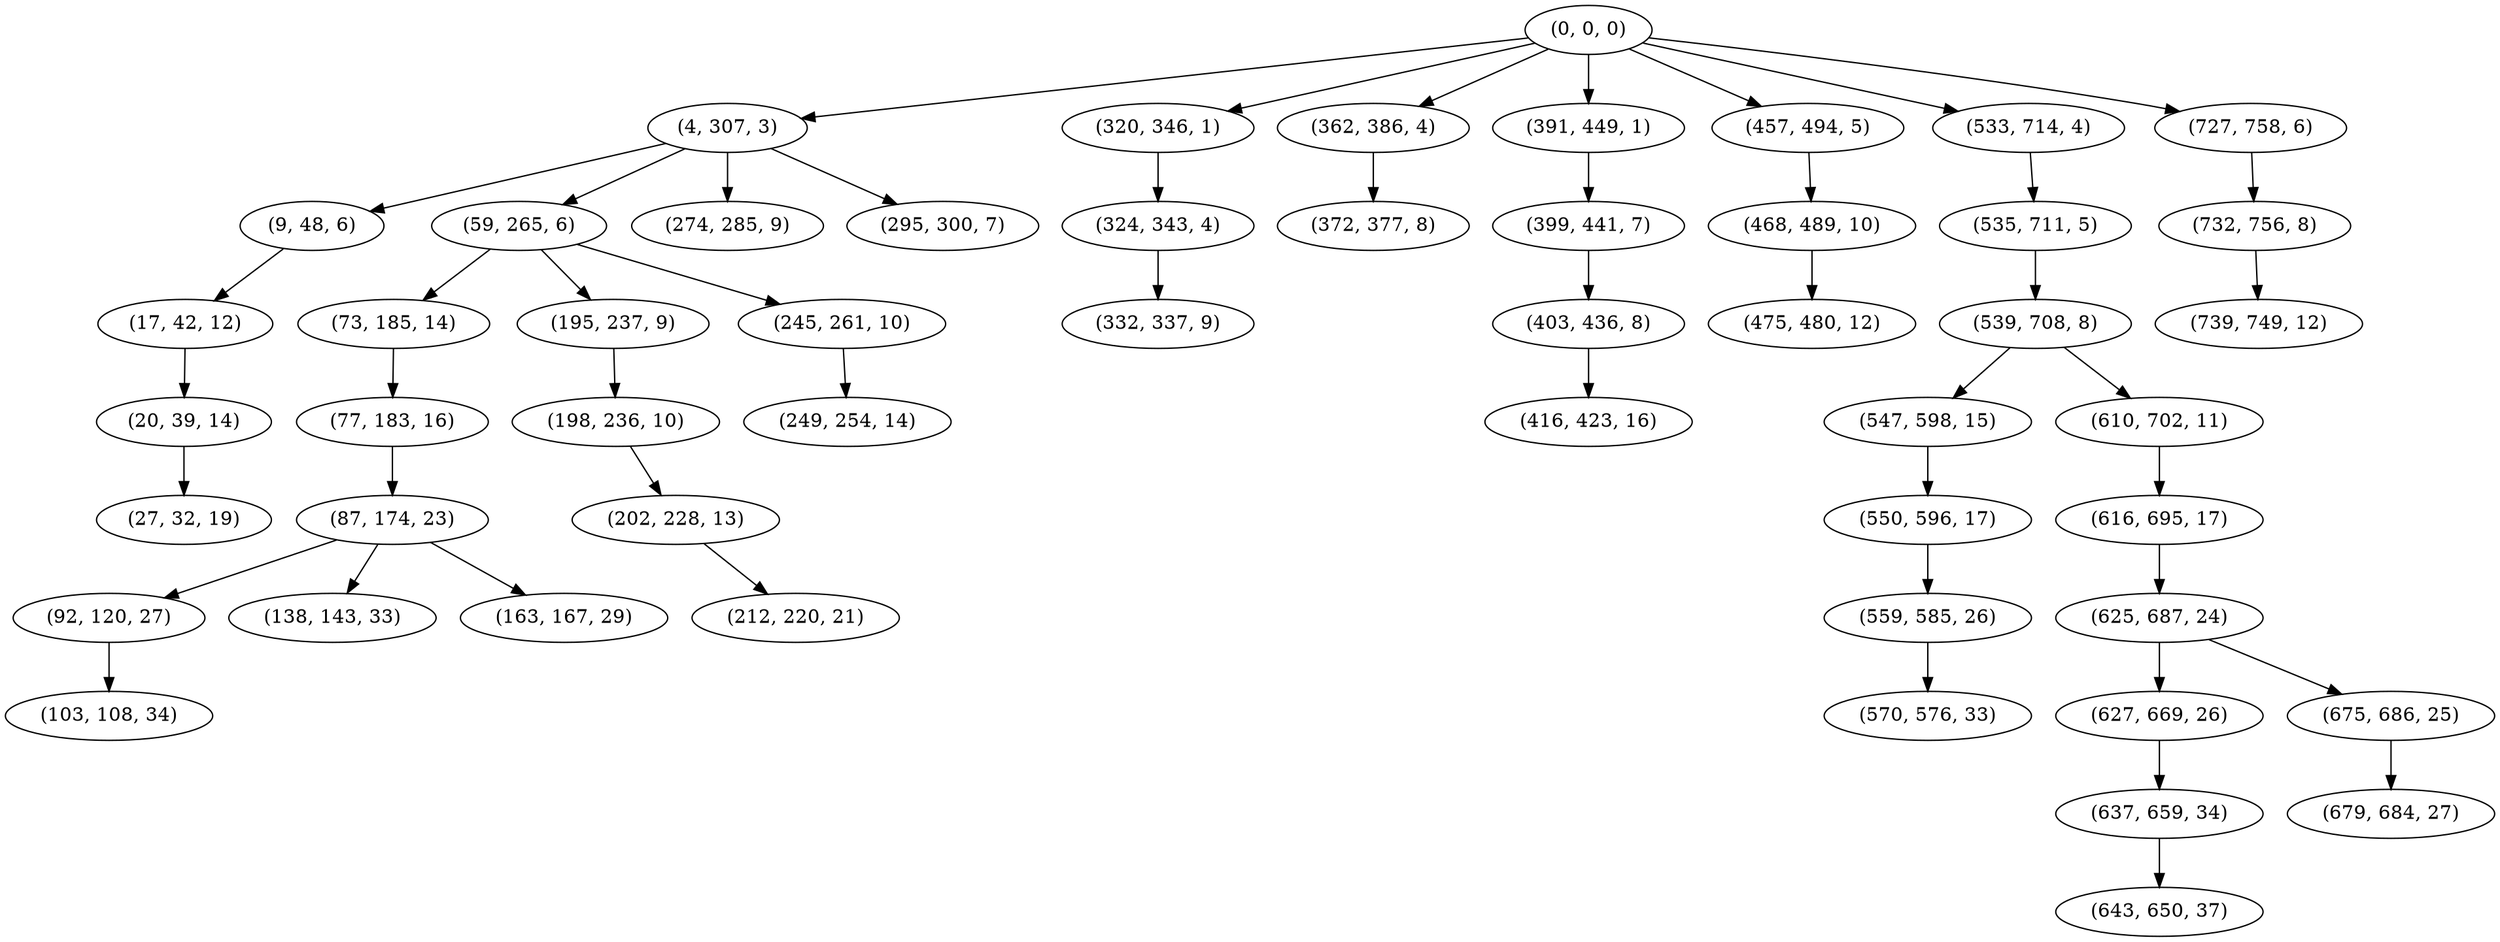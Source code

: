 digraph tree {
    "(0, 0, 0)";
    "(4, 307, 3)";
    "(9, 48, 6)";
    "(17, 42, 12)";
    "(20, 39, 14)";
    "(27, 32, 19)";
    "(59, 265, 6)";
    "(73, 185, 14)";
    "(77, 183, 16)";
    "(87, 174, 23)";
    "(92, 120, 27)";
    "(103, 108, 34)";
    "(138, 143, 33)";
    "(163, 167, 29)";
    "(195, 237, 9)";
    "(198, 236, 10)";
    "(202, 228, 13)";
    "(212, 220, 21)";
    "(245, 261, 10)";
    "(249, 254, 14)";
    "(274, 285, 9)";
    "(295, 300, 7)";
    "(320, 346, 1)";
    "(324, 343, 4)";
    "(332, 337, 9)";
    "(362, 386, 4)";
    "(372, 377, 8)";
    "(391, 449, 1)";
    "(399, 441, 7)";
    "(403, 436, 8)";
    "(416, 423, 16)";
    "(457, 494, 5)";
    "(468, 489, 10)";
    "(475, 480, 12)";
    "(533, 714, 4)";
    "(535, 711, 5)";
    "(539, 708, 8)";
    "(547, 598, 15)";
    "(550, 596, 17)";
    "(559, 585, 26)";
    "(570, 576, 33)";
    "(610, 702, 11)";
    "(616, 695, 17)";
    "(625, 687, 24)";
    "(627, 669, 26)";
    "(637, 659, 34)";
    "(643, 650, 37)";
    "(675, 686, 25)";
    "(679, 684, 27)";
    "(727, 758, 6)";
    "(732, 756, 8)";
    "(739, 749, 12)";
    "(0, 0, 0)" -> "(4, 307, 3)";
    "(0, 0, 0)" -> "(320, 346, 1)";
    "(0, 0, 0)" -> "(362, 386, 4)";
    "(0, 0, 0)" -> "(391, 449, 1)";
    "(0, 0, 0)" -> "(457, 494, 5)";
    "(0, 0, 0)" -> "(533, 714, 4)";
    "(0, 0, 0)" -> "(727, 758, 6)";
    "(4, 307, 3)" -> "(9, 48, 6)";
    "(4, 307, 3)" -> "(59, 265, 6)";
    "(4, 307, 3)" -> "(274, 285, 9)";
    "(4, 307, 3)" -> "(295, 300, 7)";
    "(9, 48, 6)" -> "(17, 42, 12)";
    "(17, 42, 12)" -> "(20, 39, 14)";
    "(20, 39, 14)" -> "(27, 32, 19)";
    "(59, 265, 6)" -> "(73, 185, 14)";
    "(59, 265, 6)" -> "(195, 237, 9)";
    "(59, 265, 6)" -> "(245, 261, 10)";
    "(73, 185, 14)" -> "(77, 183, 16)";
    "(77, 183, 16)" -> "(87, 174, 23)";
    "(87, 174, 23)" -> "(92, 120, 27)";
    "(87, 174, 23)" -> "(138, 143, 33)";
    "(87, 174, 23)" -> "(163, 167, 29)";
    "(92, 120, 27)" -> "(103, 108, 34)";
    "(195, 237, 9)" -> "(198, 236, 10)";
    "(198, 236, 10)" -> "(202, 228, 13)";
    "(202, 228, 13)" -> "(212, 220, 21)";
    "(245, 261, 10)" -> "(249, 254, 14)";
    "(320, 346, 1)" -> "(324, 343, 4)";
    "(324, 343, 4)" -> "(332, 337, 9)";
    "(362, 386, 4)" -> "(372, 377, 8)";
    "(391, 449, 1)" -> "(399, 441, 7)";
    "(399, 441, 7)" -> "(403, 436, 8)";
    "(403, 436, 8)" -> "(416, 423, 16)";
    "(457, 494, 5)" -> "(468, 489, 10)";
    "(468, 489, 10)" -> "(475, 480, 12)";
    "(533, 714, 4)" -> "(535, 711, 5)";
    "(535, 711, 5)" -> "(539, 708, 8)";
    "(539, 708, 8)" -> "(547, 598, 15)";
    "(539, 708, 8)" -> "(610, 702, 11)";
    "(547, 598, 15)" -> "(550, 596, 17)";
    "(550, 596, 17)" -> "(559, 585, 26)";
    "(559, 585, 26)" -> "(570, 576, 33)";
    "(610, 702, 11)" -> "(616, 695, 17)";
    "(616, 695, 17)" -> "(625, 687, 24)";
    "(625, 687, 24)" -> "(627, 669, 26)";
    "(625, 687, 24)" -> "(675, 686, 25)";
    "(627, 669, 26)" -> "(637, 659, 34)";
    "(637, 659, 34)" -> "(643, 650, 37)";
    "(675, 686, 25)" -> "(679, 684, 27)";
    "(727, 758, 6)" -> "(732, 756, 8)";
    "(732, 756, 8)" -> "(739, 749, 12)";
}
